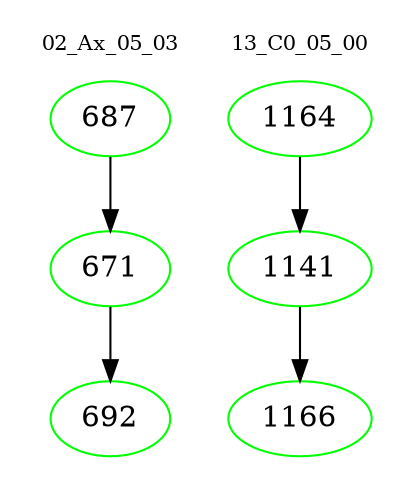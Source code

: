 digraph{
subgraph cluster_0 {
color = white
label = "02_Ax_05_03";
fontsize=10;
T0_687 [label="687", color="green"]
T0_687 -> T0_671 [color="black"]
T0_671 [label="671", color="green"]
T0_671 -> T0_692 [color="black"]
T0_692 [label="692", color="green"]
}
subgraph cluster_1 {
color = white
label = "13_C0_05_00";
fontsize=10;
T1_1164 [label="1164", color="green"]
T1_1164 -> T1_1141 [color="black"]
T1_1141 [label="1141", color="green"]
T1_1141 -> T1_1166 [color="black"]
T1_1166 [label="1166", color="green"]
}
}
